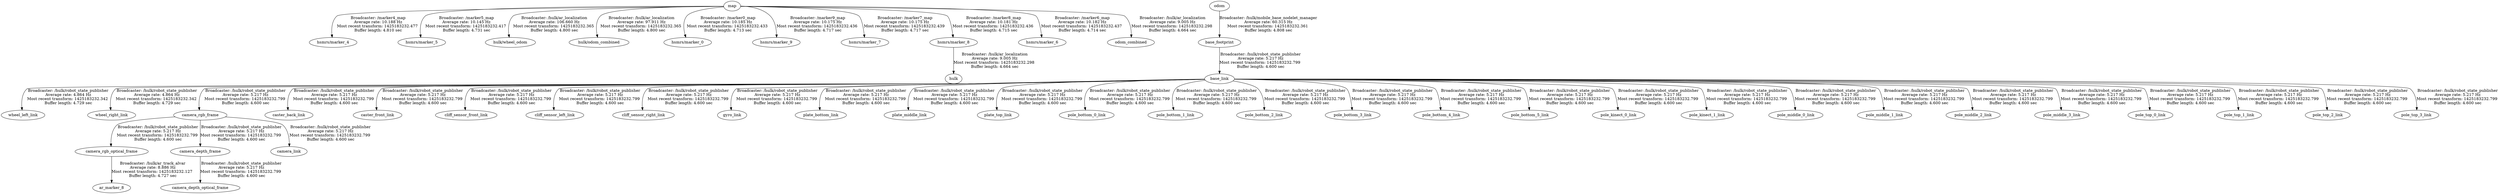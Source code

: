 digraph G {
"map" -> "hsmrs/marker_4"[label="Broadcaster: /marker4_map\nAverage rate: 10.188 Hz\nMost recent transform: 1425183232.477 \nBuffer length: 4.810 sec\n"];
"odom" -> "base_footprint"[label="Broadcaster: /hulk/mobile_base_nodelet_manager\nAverage rate: 60.315 Hz\nMost recent transform: 1425183232.361 \nBuffer length: 4.808 sec\n"];
"map" -> "hsmrs/marker_5"[label="Broadcaster: /marker5_map\nAverage rate: 10.145 Hz\nMost recent transform: 1425183232.417 \nBuffer length: 4.731 sec\n"];
"map" -> "hulk/wheel_odom"[label="Broadcaster: /hulk/ar_localization\nAverage rate: 106.660 Hz\nMost recent transform: 1425183232.365 \nBuffer length: 4.800 sec\n"];
"map" -> "hulk/odom_combined"[label="Broadcaster: /hulk/ar_localization\nAverage rate: 97.911 Hz\nMost recent transform: 1425183232.365 \nBuffer length: 4.800 sec\n"];
"base_link" -> "wheel_left_link"[label="Broadcaster: /hulk/robot_state_publisher\nAverage rate: 4.864 Hz\nMost recent transform: 1425183232.342 \nBuffer length: 4.729 sec\n"];
"base_footprint" -> "base_link"[label="Broadcaster: /hulk/robot_state_publisher\nAverage rate: 5.217 Hz\nMost recent transform: 1425183232.799 \nBuffer length: 4.600 sec\n"];
"base_link" -> "wheel_right_link"[label="Broadcaster: /hulk/robot_state_publisher\nAverage rate: 4.864 Hz\nMost recent transform: 1425183232.342 \nBuffer length: 4.729 sec\n"];
"map" -> "hsmrs/marker_0"[label="Broadcaster: /marker0_map\nAverage rate: 10.185 Hz\nMost recent transform: 1425183232.433 \nBuffer length: 4.713 sec\n"];
"map" -> "hsmrs/marker_9"[label="Broadcaster: /marker9_map\nAverage rate: 10.175 Hz\nMost recent transform: 1425183232.436 \nBuffer length: 4.717 sec\n"];
"map" -> "hsmrs/marker_7"[label="Broadcaster: /marker7_map\nAverage rate: 10.175 Hz\nMost recent transform: 1425183232.439 \nBuffer length: 4.717 sec\n"];
"map" -> "hsmrs/marker_8"[label="Broadcaster: /marker8_map\nAverage rate: 10.181 Hz\nMost recent transform: 1425183232.436 \nBuffer length: 4.715 sec\n"];
"map" -> "hsmrs/marker_6"[label="Broadcaster: /marker6_map\nAverage rate: 10.182 Hz\nMost recent transform: 1425183232.437 \nBuffer length: 4.714 sec\n"];
"camera_rgb_optical_frame" -> "ar_marker_8"[label="Broadcaster: /hulk/ar_track_alvar\nAverage rate: 8.886 Hz\nMost recent transform: 1425183232.127 \nBuffer length: 4.727 sec\n"];
"camera_rgb_frame" -> "camera_rgb_optical_frame"[label="Broadcaster: /hulk/robot_state_publisher\nAverage rate: 5.217 Hz\nMost recent transform: 1425183232.799 \nBuffer length: 4.600 sec\n"];
"hsmrs/marker_8" -> "hulk"[label="Broadcaster: /hulk/ar_localization\nAverage rate: 9.005 Hz\nMost recent transform: 1425183232.298 \nBuffer length: 4.664 sec\n"];
"map" -> "odom_combined"[label="Broadcaster: /hulk/ar_localization\nAverage rate: 9.005 Hz\nMost recent transform: 1425183232.298 \nBuffer length: 4.664 sec\n"];
"camera_rgb_frame" -> "camera_depth_frame"[label="Broadcaster: /hulk/robot_state_publisher\nAverage rate: 5.217 Hz\nMost recent transform: 1425183232.799 \nBuffer length: 4.600 sec\n"];
"base_link" -> "camera_rgb_frame"[label="Broadcaster: /hulk/robot_state_publisher\nAverage rate: 5.217 Hz\nMost recent transform: 1425183232.799 \nBuffer length: 4.600 sec\n"];
"camera_depth_frame" -> "camera_depth_optical_frame"[label="Broadcaster: /hulk/robot_state_publisher\nAverage rate: 5.217 Hz\nMost recent transform: 1425183232.799 \nBuffer length: 4.600 sec\n"];
"camera_rgb_frame" -> "camera_link"[label="Broadcaster: /hulk/robot_state_publisher\nAverage rate: 5.217 Hz\nMost recent transform: 1425183232.799 \nBuffer length: 4.600 sec\n"];
"base_link" -> "caster_back_link"[label="Broadcaster: /hulk/robot_state_publisher\nAverage rate: 5.217 Hz\nMost recent transform: 1425183232.799 \nBuffer length: 4.600 sec\n"];
"base_link" -> "caster_front_link"[label="Broadcaster: /hulk/robot_state_publisher\nAverage rate: 5.217 Hz\nMost recent transform: 1425183232.799 \nBuffer length: 4.600 sec\n"];
"base_link" -> "cliff_sensor_front_link"[label="Broadcaster: /hulk/robot_state_publisher\nAverage rate: 5.217 Hz\nMost recent transform: 1425183232.799 \nBuffer length: 4.600 sec\n"];
"base_link" -> "cliff_sensor_left_link"[label="Broadcaster: /hulk/robot_state_publisher\nAverage rate: 5.217 Hz\nMost recent transform: 1425183232.799 \nBuffer length: 4.600 sec\n"];
"base_link" -> "cliff_sensor_right_link"[label="Broadcaster: /hulk/robot_state_publisher\nAverage rate: 5.217 Hz\nMost recent transform: 1425183232.799 \nBuffer length: 4.600 sec\n"];
"base_link" -> "gyro_link"[label="Broadcaster: /hulk/robot_state_publisher\nAverage rate: 5.217 Hz\nMost recent transform: 1425183232.799 \nBuffer length: 4.600 sec\n"];
"base_link" -> "plate_bottom_link"[label="Broadcaster: /hulk/robot_state_publisher\nAverage rate: 5.217 Hz\nMost recent transform: 1425183232.799 \nBuffer length: 4.600 sec\n"];
"base_link" -> "plate_middle_link"[label="Broadcaster: /hulk/robot_state_publisher\nAverage rate: 5.217 Hz\nMost recent transform: 1425183232.799 \nBuffer length: 4.600 sec\n"];
"base_link" -> "plate_top_link"[label="Broadcaster: /hulk/robot_state_publisher\nAverage rate: 5.217 Hz\nMost recent transform: 1425183232.799 \nBuffer length: 4.600 sec\n"];
"base_link" -> "pole_bottom_0_link"[label="Broadcaster: /hulk/robot_state_publisher\nAverage rate: 5.217 Hz\nMost recent transform: 1425183232.799 \nBuffer length: 4.600 sec\n"];
"base_link" -> "pole_bottom_1_link"[label="Broadcaster: /hulk/robot_state_publisher\nAverage rate: 5.217 Hz\nMost recent transform: 1425183232.799 \nBuffer length: 4.600 sec\n"];
"base_link" -> "pole_bottom_2_link"[label="Broadcaster: /hulk/robot_state_publisher\nAverage rate: 5.217 Hz\nMost recent transform: 1425183232.799 \nBuffer length: 4.600 sec\n"];
"base_link" -> "pole_bottom_3_link"[label="Broadcaster: /hulk/robot_state_publisher\nAverage rate: 5.217 Hz\nMost recent transform: 1425183232.799 \nBuffer length: 4.600 sec\n"];
"base_link" -> "pole_bottom_4_link"[label="Broadcaster: /hulk/robot_state_publisher\nAverage rate: 5.217 Hz\nMost recent transform: 1425183232.799 \nBuffer length: 4.600 sec\n"];
"base_link" -> "pole_bottom_5_link"[label="Broadcaster: /hulk/robot_state_publisher\nAverage rate: 5.217 Hz\nMost recent transform: 1425183232.799 \nBuffer length: 4.600 sec\n"];
"base_link" -> "pole_kinect_0_link"[label="Broadcaster: /hulk/robot_state_publisher\nAverage rate: 5.217 Hz\nMost recent transform: 1425183232.799 \nBuffer length: 4.600 sec\n"];
"base_link" -> "pole_kinect_1_link"[label="Broadcaster: /hulk/robot_state_publisher\nAverage rate: 5.217 Hz\nMost recent transform: 1425183232.799 \nBuffer length: 4.600 sec\n"];
"base_link" -> "pole_middle_0_link"[label="Broadcaster: /hulk/robot_state_publisher\nAverage rate: 5.217 Hz\nMost recent transform: 1425183232.799 \nBuffer length: 4.600 sec\n"];
"base_link" -> "pole_middle_1_link"[label="Broadcaster: /hulk/robot_state_publisher\nAverage rate: 5.217 Hz\nMost recent transform: 1425183232.799 \nBuffer length: 4.600 sec\n"];
"base_link" -> "pole_middle_2_link"[label="Broadcaster: /hulk/robot_state_publisher\nAverage rate: 5.217 Hz\nMost recent transform: 1425183232.799 \nBuffer length: 4.600 sec\n"];
"base_link" -> "pole_middle_3_link"[label="Broadcaster: /hulk/robot_state_publisher\nAverage rate: 5.217 Hz\nMost recent transform: 1425183232.799 \nBuffer length: 4.600 sec\n"];
"base_link" -> "pole_top_0_link"[label="Broadcaster: /hulk/robot_state_publisher\nAverage rate: 5.217 Hz\nMost recent transform: 1425183232.799 \nBuffer length: 4.600 sec\n"];
"base_link" -> "pole_top_1_link"[label="Broadcaster: /hulk/robot_state_publisher\nAverage rate: 5.217 Hz\nMost recent transform: 1425183232.799 \nBuffer length: 4.600 sec\n"];
"base_link" -> "pole_top_2_link"[label="Broadcaster: /hulk/robot_state_publisher\nAverage rate: 5.217 Hz\nMost recent transform: 1425183232.799 \nBuffer length: 4.600 sec\n"];
"base_link" -> "pole_top_3_link"[label="Broadcaster: /hulk/robot_state_publisher\nAverage rate: 5.217 Hz\nMost recent transform: 1425183232.799 \nBuffer length: 4.600 sec\n"];
}